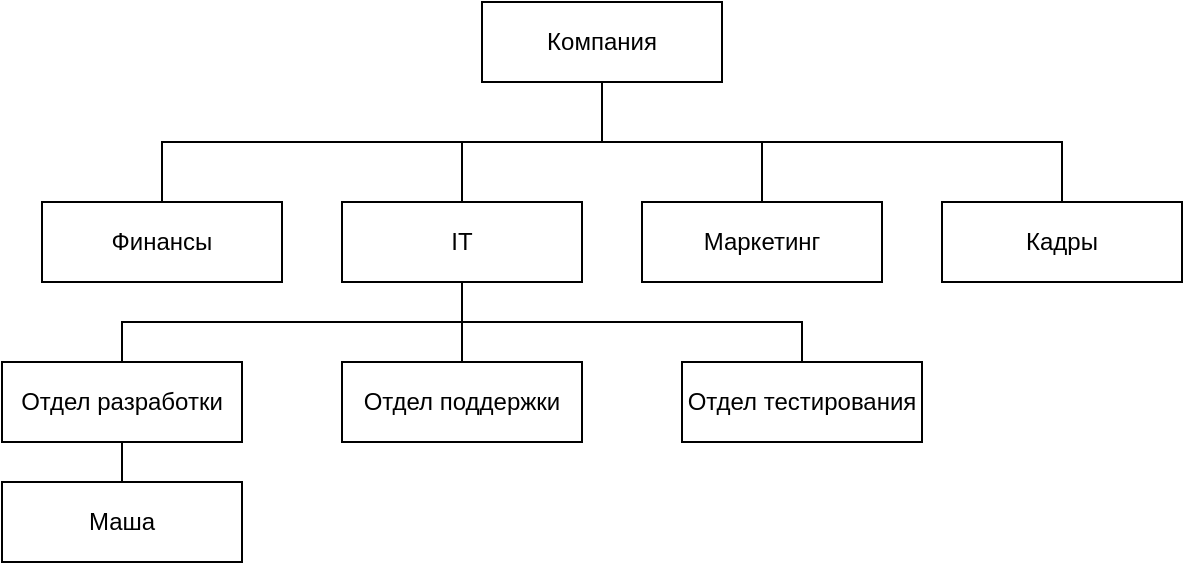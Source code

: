 <mxfile version="24.7.17">
  <diagram id="C5RBs43oDa-KdzZeNtuy" name="Page-1">
    <mxGraphModel dx="771" dy="442" grid="1" gridSize="10" guides="1" tooltips="1" connect="1" arrows="1" fold="1" page="1" pageScale="1" pageWidth="827" pageHeight="1169" math="0" shadow="0">
      <root>
        <mxCell id="WIyWlLk6GJQsqaUBKTNV-0" />
        <mxCell id="WIyWlLk6GJQsqaUBKTNV-1" parent="WIyWlLk6GJQsqaUBKTNV-0" />
        <mxCell id="B-s8ODDs-o1GQJ7ZpXIE-16" style="edgeStyle=orthogonalEdgeStyle;rounded=0;orthogonalLoop=1;jettySize=auto;html=1;entryX=0.5;entryY=0;entryDx=0;entryDy=0;endArrow=none;endFill=0;" edge="1" parent="WIyWlLk6GJQsqaUBKTNV-1" source="B-s8ODDs-o1GQJ7ZpXIE-1" target="B-s8ODDs-o1GQJ7ZpXIE-3">
          <mxGeometry relative="1" as="geometry" />
        </mxCell>
        <mxCell id="B-s8ODDs-o1GQJ7ZpXIE-17" style="edgeStyle=orthogonalEdgeStyle;rounded=0;orthogonalLoop=1;jettySize=auto;html=1;exitX=0.5;exitY=1;exitDx=0;exitDy=0;entryX=0.5;entryY=0;entryDx=0;entryDy=0;endArrow=none;endFill=0;" edge="1" parent="WIyWlLk6GJQsqaUBKTNV-1" source="B-s8ODDs-o1GQJ7ZpXIE-1" target="B-s8ODDs-o1GQJ7ZpXIE-6">
          <mxGeometry relative="1" as="geometry" />
        </mxCell>
        <mxCell id="B-s8ODDs-o1GQJ7ZpXIE-18" style="edgeStyle=orthogonalEdgeStyle;rounded=0;orthogonalLoop=1;jettySize=auto;html=1;exitX=0.5;exitY=1;exitDx=0;exitDy=0;entryX=0.5;entryY=0;entryDx=0;entryDy=0;endArrow=none;endFill=0;" edge="1" parent="WIyWlLk6GJQsqaUBKTNV-1" source="B-s8ODDs-o1GQJ7ZpXIE-1" target="B-s8ODDs-o1GQJ7ZpXIE-5">
          <mxGeometry relative="1" as="geometry" />
        </mxCell>
        <mxCell id="B-s8ODDs-o1GQJ7ZpXIE-19" style="edgeStyle=orthogonalEdgeStyle;rounded=0;orthogonalLoop=1;jettySize=auto;html=1;exitX=0.5;exitY=1;exitDx=0;exitDy=0;entryX=0.5;entryY=0;entryDx=0;entryDy=0;endArrow=none;endFill=0;" edge="1" parent="WIyWlLk6GJQsqaUBKTNV-1" source="B-s8ODDs-o1GQJ7ZpXIE-1" target="B-s8ODDs-o1GQJ7ZpXIE-4">
          <mxGeometry relative="1" as="geometry" />
        </mxCell>
        <mxCell id="B-s8ODDs-o1GQJ7ZpXIE-1" value="Компания" style="rounded=0;whiteSpace=wrap;html=1;" vertex="1" parent="WIyWlLk6GJQsqaUBKTNV-1">
          <mxGeometry x="390" y="280" width="120" height="40" as="geometry" />
        </mxCell>
        <mxCell id="B-s8ODDs-o1GQJ7ZpXIE-12" style="edgeStyle=orthogonalEdgeStyle;rounded=0;orthogonalLoop=1;jettySize=auto;html=1;entryX=0.5;entryY=0;entryDx=0;entryDy=0;endArrow=none;endFill=0;" edge="1" parent="WIyWlLk6GJQsqaUBKTNV-1" source="B-s8ODDs-o1GQJ7ZpXIE-3" target="B-s8ODDs-o1GQJ7ZpXIE-11">
          <mxGeometry relative="1" as="geometry" />
        </mxCell>
        <mxCell id="B-s8ODDs-o1GQJ7ZpXIE-13" style="edgeStyle=orthogonalEdgeStyle;rounded=0;orthogonalLoop=1;jettySize=auto;html=1;exitX=0.5;exitY=1;exitDx=0;exitDy=0;entryX=0.5;entryY=0;entryDx=0;entryDy=0;endArrow=none;endFill=0;" edge="1" parent="WIyWlLk6GJQsqaUBKTNV-1" source="B-s8ODDs-o1GQJ7ZpXIE-3" target="B-s8ODDs-o1GQJ7ZpXIE-9">
          <mxGeometry relative="1" as="geometry" />
        </mxCell>
        <mxCell id="B-s8ODDs-o1GQJ7ZpXIE-14" style="edgeStyle=orthogonalEdgeStyle;rounded=0;orthogonalLoop=1;jettySize=auto;html=1;exitX=0.5;exitY=1;exitDx=0;exitDy=0;endArrow=none;endFill=0;" edge="1" parent="WIyWlLk6GJQsqaUBKTNV-1" source="B-s8ODDs-o1GQJ7ZpXIE-3" target="B-s8ODDs-o1GQJ7ZpXIE-10">
          <mxGeometry relative="1" as="geometry" />
        </mxCell>
        <mxCell id="B-s8ODDs-o1GQJ7ZpXIE-3" value="IT" style="rounded=0;whiteSpace=wrap;html=1;" vertex="1" parent="WIyWlLk6GJQsqaUBKTNV-1">
          <mxGeometry x="320" y="380" width="120" height="40" as="geometry" />
        </mxCell>
        <mxCell id="B-s8ODDs-o1GQJ7ZpXIE-4" value="Кадры" style="rounded=0;whiteSpace=wrap;html=1;" vertex="1" parent="WIyWlLk6GJQsqaUBKTNV-1">
          <mxGeometry x="620" y="380" width="120" height="40" as="geometry" />
        </mxCell>
        <mxCell id="B-s8ODDs-o1GQJ7ZpXIE-5" value="Маркетинг" style="rounded=0;whiteSpace=wrap;html=1;" vertex="1" parent="WIyWlLk6GJQsqaUBKTNV-1">
          <mxGeometry x="470" y="380" width="120" height="40" as="geometry" />
        </mxCell>
        <mxCell id="B-s8ODDs-o1GQJ7ZpXIE-6" value="Финансы" style="rounded=0;whiteSpace=wrap;html=1;" vertex="1" parent="WIyWlLk6GJQsqaUBKTNV-1">
          <mxGeometry x="170" y="380" width="120" height="40" as="geometry" />
        </mxCell>
        <mxCell id="B-s8ODDs-o1GQJ7ZpXIE-8" value="Маша" style="rounded=0;whiteSpace=wrap;html=1;" vertex="1" parent="WIyWlLk6GJQsqaUBKTNV-1">
          <mxGeometry x="150" y="520" width="120" height="40" as="geometry" />
        </mxCell>
        <mxCell id="B-s8ODDs-o1GQJ7ZpXIE-15" style="edgeStyle=orthogonalEdgeStyle;rounded=0;orthogonalLoop=1;jettySize=auto;html=1;entryX=0.5;entryY=0;entryDx=0;entryDy=0;endArrow=none;endFill=0;" edge="1" parent="WIyWlLk6GJQsqaUBKTNV-1" source="B-s8ODDs-o1GQJ7ZpXIE-9" target="B-s8ODDs-o1GQJ7ZpXIE-8">
          <mxGeometry relative="1" as="geometry" />
        </mxCell>
        <mxCell id="B-s8ODDs-o1GQJ7ZpXIE-9" value="Отдел разработки" style="rounded=0;whiteSpace=wrap;html=1;" vertex="1" parent="WIyWlLk6GJQsqaUBKTNV-1">
          <mxGeometry x="150" y="460" width="120" height="40" as="geometry" />
        </mxCell>
        <mxCell id="B-s8ODDs-o1GQJ7ZpXIE-10" value="Отдел тестирования" style="rounded=0;whiteSpace=wrap;html=1;" vertex="1" parent="WIyWlLk6GJQsqaUBKTNV-1">
          <mxGeometry x="490" y="460" width="120" height="40" as="geometry" />
        </mxCell>
        <mxCell id="B-s8ODDs-o1GQJ7ZpXIE-11" value="Отдел поддержки" style="rounded=0;whiteSpace=wrap;html=1;" vertex="1" parent="WIyWlLk6GJQsqaUBKTNV-1">
          <mxGeometry x="320" y="460" width="120" height="40" as="geometry" />
        </mxCell>
      </root>
    </mxGraphModel>
  </diagram>
</mxfile>
